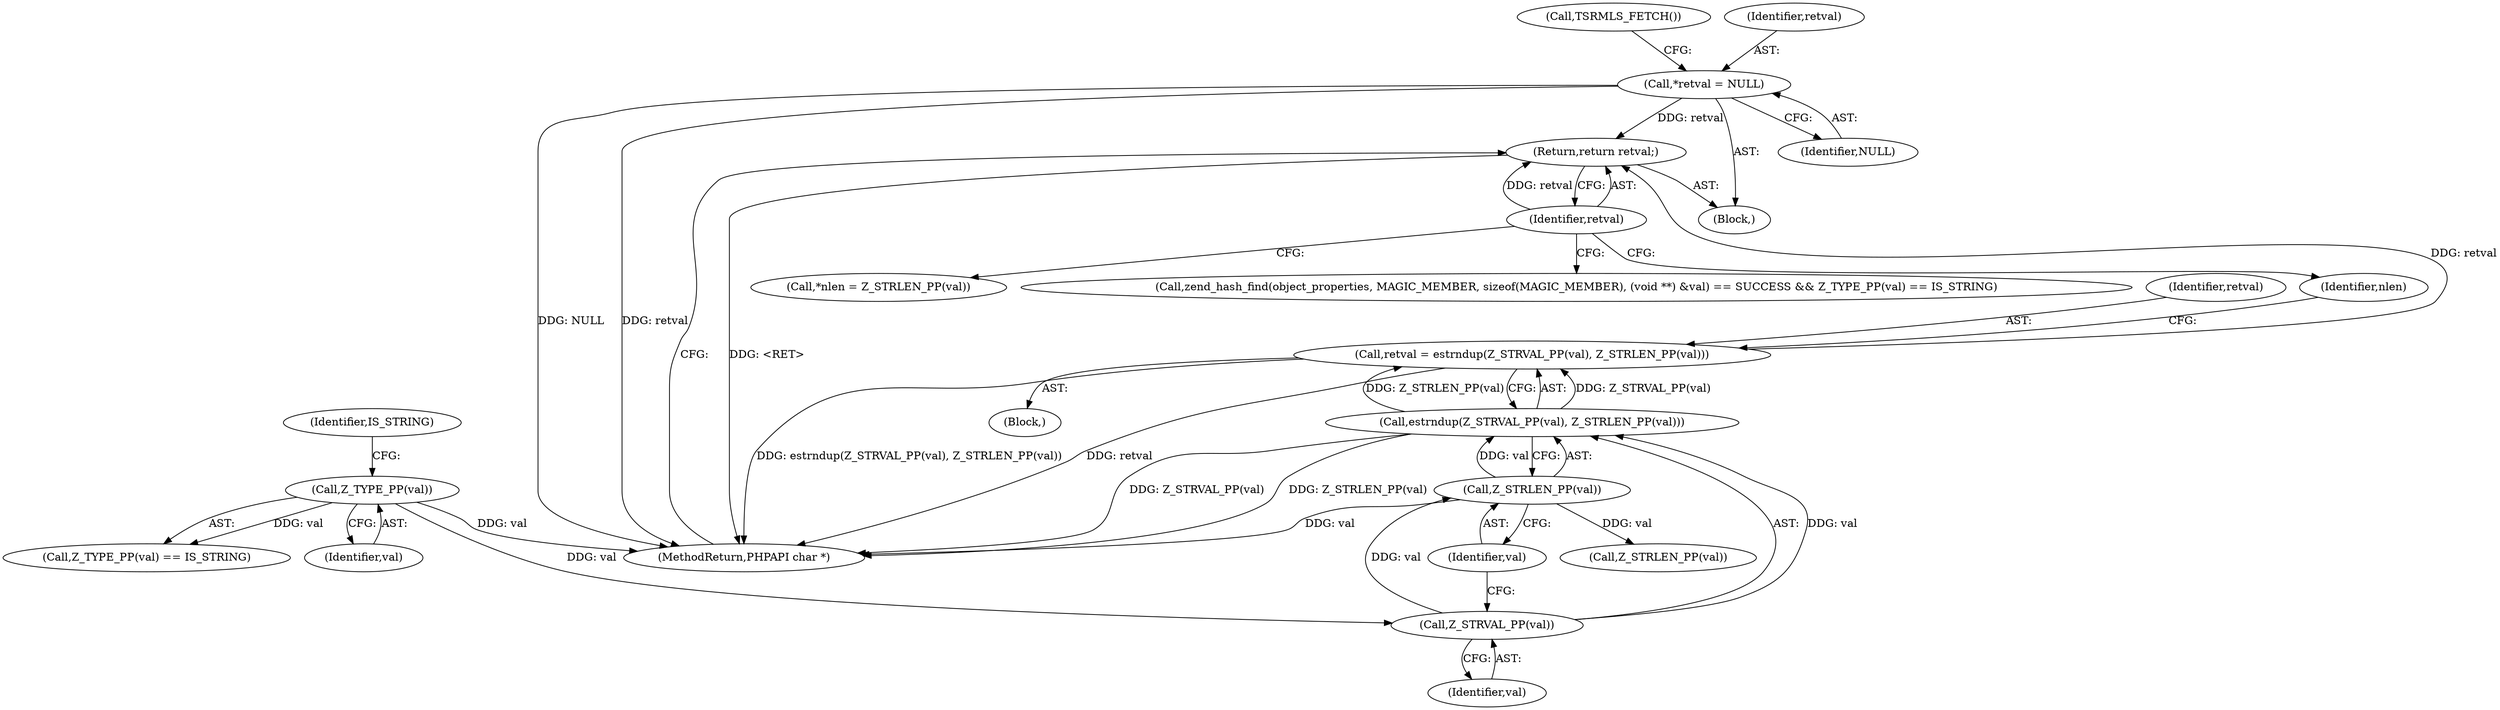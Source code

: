 digraph "0_php_fb83c76deec58f1fab17c350f04c9f042e5977d1@pointer" {
"1000148" [label="(Return,return retval;)"];
"1000149" [label="(Identifier,retval)"];
"1000106" [label="(Call,*retval = NULL)"];
"1000133" [label="(Call,retval = estrndup(Z_STRVAL_PP(val), Z_STRLEN_PP(val)))"];
"1000135" [label="(Call,estrndup(Z_STRVAL_PP(val), Z_STRLEN_PP(val)))"];
"1000136" [label="(Call,Z_STRVAL_PP(val))"];
"1000129" [label="(Call,Z_TYPE_PP(val))"];
"1000138" [label="(Call,Z_STRLEN_PP(val))"];
"1000141" [label="(Identifier,nlen)"];
"1000138" [label="(Call,Z_STRLEN_PP(val))"];
"1000110" [label="(Call,TSRMLS_FETCH())"];
"1000103" [label="(Block,)"];
"1000108" [label="(Identifier,NULL)"];
"1000136" [label="(Call,Z_STRVAL_PP(val))"];
"1000135" [label="(Call,estrndup(Z_STRVAL_PP(val), Z_STRLEN_PP(val)))"];
"1000129" [label="(Call,Z_TYPE_PP(val))"];
"1000150" [label="(MethodReturn,PHPAPI char *)"];
"1000106" [label="(Call,*retval = NULL)"];
"1000131" [label="(Identifier,IS_STRING)"];
"1000133" [label="(Call,retval = estrndup(Z_STRVAL_PP(val), Z_STRLEN_PP(val)))"];
"1000107" [label="(Identifier,retval)"];
"1000134" [label="(Identifier,retval)"];
"1000149" [label="(Identifier,retval)"];
"1000128" [label="(Call,Z_TYPE_PP(val) == IS_STRING)"];
"1000132" [label="(Block,)"];
"1000116" [label="(Call,zend_hash_find(object_properties, MAGIC_MEMBER, sizeof(MAGIC_MEMBER), (void **) &val) == SUCCESS && Z_TYPE_PP(val) == IS_STRING)"];
"1000139" [label="(Identifier,val)"];
"1000137" [label="(Identifier,val)"];
"1000148" [label="(Return,return retval;)"];
"1000146" [label="(Call,Z_STRLEN_PP(val))"];
"1000130" [label="(Identifier,val)"];
"1000143" [label="(Call,*nlen = Z_STRLEN_PP(val))"];
"1000148" -> "1000103"  [label="AST: "];
"1000148" -> "1000149"  [label="CFG: "];
"1000149" -> "1000148"  [label="AST: "];
"1000150" -> "1000148"  [label="CFG: "];
"1000148" -> "1000150"  [label="DDG: <RET>"];
"1000149" -> "1000148"  [label="DDG: retval"];
"1000106" -> "1000148"  [label="DDG: retval"];
"1000133" -> "1000148"  [label="DDG: retval"];
"1000149" -> "1000143"  [label="CFG: "];
"1000149" -> "1000141"  [label="CFG: "];
"1000149" -> "1000116"  [label="CFG: "];
"1000106" -> "1000103"  [label="AST: "];
"1000106" -> "1000108"  [label="CFG: "];
"1000107" -> "1000106"  [label="AST: "];
"1000108" -> "1000106"  [label="AST: "];
"1000110" -> "1000106"  [label="CFG: "];
"1000106" -> "1000150"  [label="DDG: NULL"];
"1000106" -> "1000150"  [label="DDG: retval"];
"1000133" -> "1000132"  [label="AST: "];
"1000133" -> "1000135"  [label="CFG: "];
"1000134" -> "1000133"  [label="AST: "];
"1000135" -> "1000133"  [label="AST: "];
"1000141" -> "1000133"  [label="CFG: "];
"1000133" -> "1000150"  [label="DDG: retval"];
"1000133" -> "1000150"  [label="DDG: estrndup(Z_STRVAL_PP(val), Z_STRLEN_PP(val))"];
"1000135" -> "1000133"  [label="DDG: Z_STRVAL_PP(val)"];
"1000135" -> "1000133"  [label="DDG: Z_STRLEN_PP(val)"];
"1000135" -> "1000138"  [label="CFG: "];
"1000136" -> "1000135"  [label="AST: "];
"1000138" -> "1000135"  [label="AST: "];
"1000135" -> "1000150"  [label="DDG: Z_STRVAL_PP(val)"];
"1000135" -> "1000150"  [label="DDG: Z_STRLEN_PP(val)"];
"1000136" -> "1000135"  [label="DDG: val"];
"1000138" -> "1000135"  [label="DDG: val"];
"1000136" -> "1000137"  [label="CFG: "];
"1000137" -> "1000136"  [label="AST: "];
"1000139" -> "1000136"  [label="CFG: "];
"1000129" -> "1000136"  [label="DDG: val"];
"1000136" -> "1000138"  [label="DDG: val"];
"1000129" -> "1000128"  [label="AST: "];
"1000129" -> "1000130"  [label="CFG: "];
"1000130" -> "1000129"  [label="AST: "];
"1000131" -> "1000129"  [label="CFG: "];
"1000129" -> "1000150"  [label="DDG: val"];
"1000129" -> "1000128"  [label="DDG: val"];
"1000138" -> "1000139"  [label="CFG: "];
"1000139" -> "1000138"  [label="AST: "];
"1000138" -> "1000150"  [label="DDG: val"];
"1000138" -> "1000146"  [label="DDG: val"];
}
